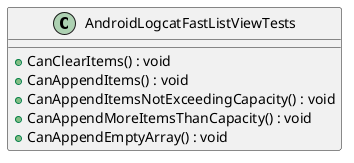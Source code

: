 @startuml
class AndroidLogcatFastListViewTests {
    + CanClearItems() : void
    + CanAppendItems() : void
    + CanAppendItemsNotExceedingCapacity() : void
    + CanAppendMoreItemsThanCapacity() : void
    + CanAppendEmptyArray() : void
}
@enduml
